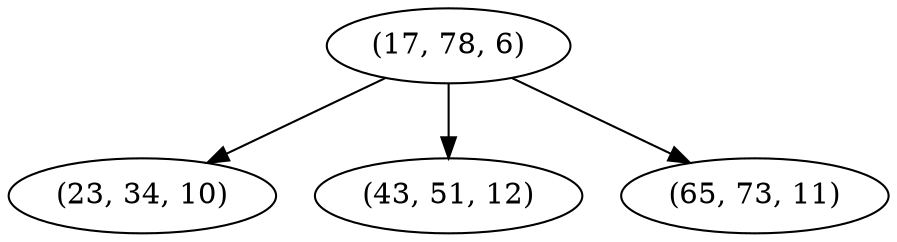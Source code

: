 digraph tree {
    "(17, 78, 6)";
    "(23, 34, 10)";
    "(43, 51, 12)";
    "(65, 73, 11)";
    "(17, 78, 6)" -> "(23, 34, 10)";
    "(17, 78, 6)" -> "(43, 51, 12)";
    "(17, 78, 6)" -> "(65, 73, 11)";
}
